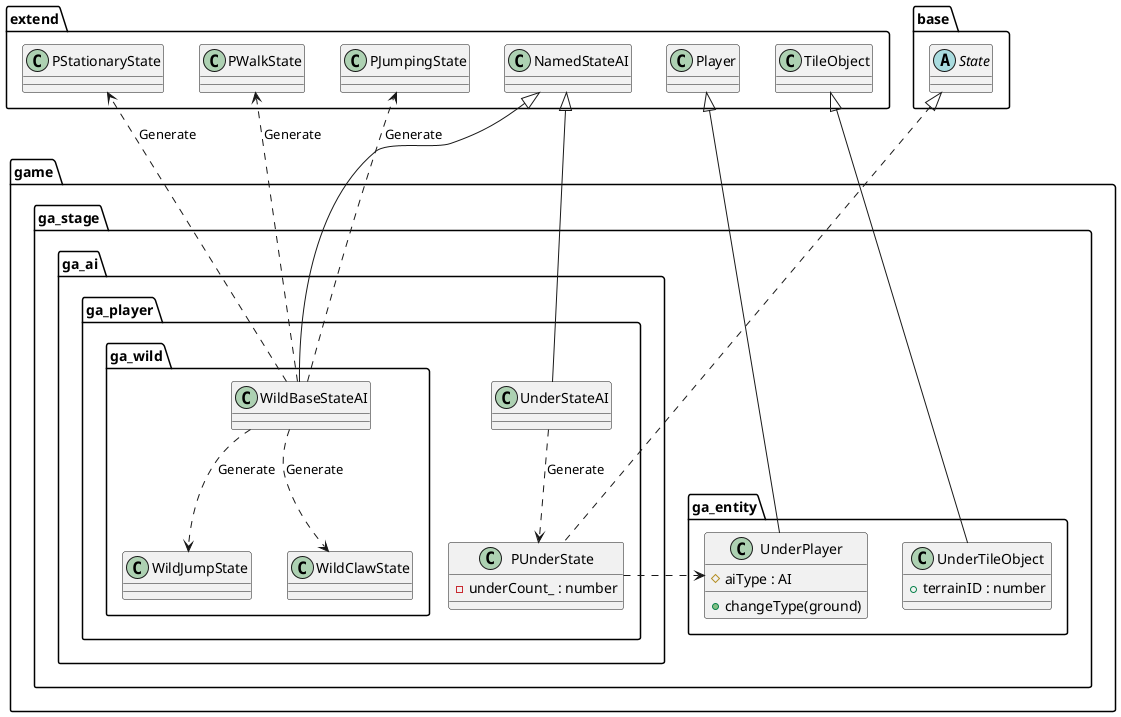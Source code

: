 @startuml EntityGame
package game {
    package ga_stage {
        package ga_entity {
            class UnderPlayer {
                #aiType : AI
                +changeType(ground)
            }
            class UnderTileObject {
                +terrainID : number
            }
        }

        package ga_ai {
            package ga_player {
                class PUnderState {
                    -underCount_ : number
                }
                class UnderStateAI {

                }
                package ga_wild {
                    class WildBaseStateAI
                    class WildJumpState
                    class WildClawState
                }
            }
        }
    }
}

package base {
    abstract State
}

package extend {
    class Player
    class TileObject
    class NamedStateAI
    class PStationaryState
    class PWalkState
    class PJumpingState
}

UnderStateAI ..> PUnderState : Generate
WildBaseStateAI ..> PStationaryState : Generate
WildBaseStateAI ..> PWalkState : Generate
WildBaseStateAI ..> WildJumpState : Generate
WildBaseStateAI ..> PJumpingState : Generate
WildBaseStateAI ..> WildClawState : Generate

PUnderState .> UnderPlayer

Player <|--- UnderPlayer
TileObject <|--- UnderTileObject

State <|... PUnderState
NamedStateAI <|--- UnderStateAI
NamedStateAI <|--- WildBaseStateAI

@enduml
